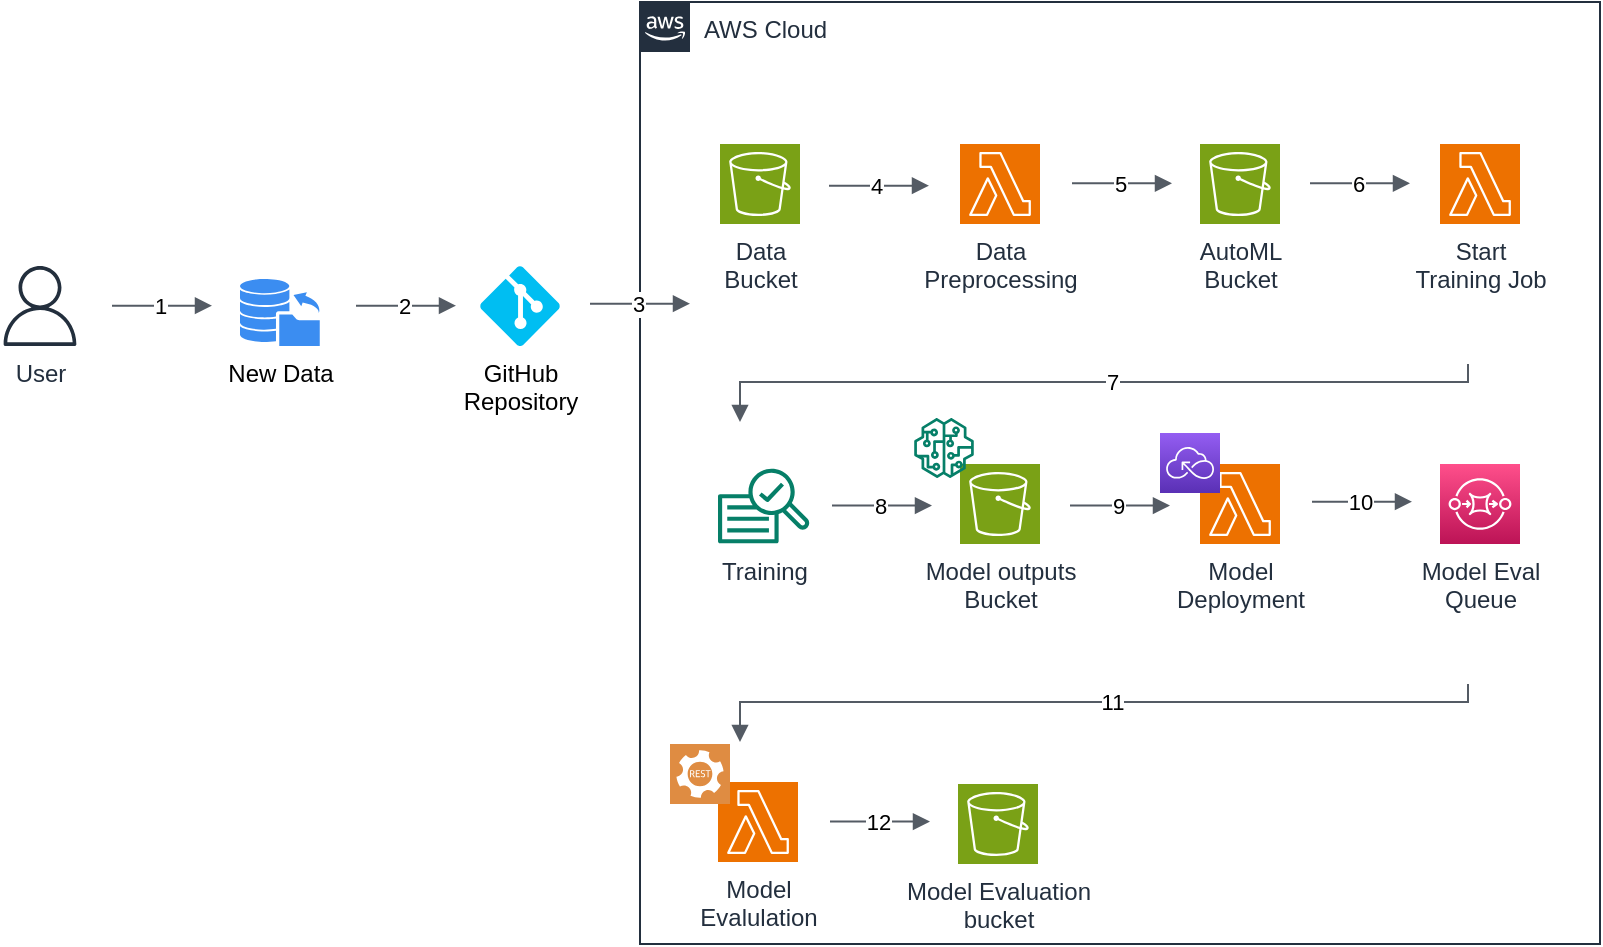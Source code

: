 <mxfile scale="1" border="10">
    <diagram name="Page-1" id="RgiJcN-K5QOPgX9-2OjE">
        <mxGraphModel dx="653" dy="659" grid="1" gridSize="10" guides="1" tooltips="1" connect="1" arrows="1" fold="1" page="1" pageScale="1" pageWidth="827" pageHeight="1169" background="#ffffff" math="0" shadow="0">
            <root>
                <mxCell id="0"/>
                <mxCell id="1" parent="0"/>
                <mxCell id="DqPEKb3I0cpiD67G2OCG-3" value="User" style="sketch=0;outlineConnect=0;fontColor=#232F3E;gradientColor=none;fillColor=#232F3D;strokeColor=none;dashed=0;verticalLabelPosition=bottom;verticalAlign=top;align=center;html=1;fontSize=12;fontStyle=0;aspect=fixed;pointerEvents=1;shape=mxgraph.aws4.user;" parent="1" vertex="1">
                    <mxGeometry x="120" y="221" width="40" height="40" as="geometry"/>
                </mxCell>
                <mxCell id="DqPEKb3I0cpiD67G2OCG-4" value="New Data" style="sketch=0;html=1;aspect=fixed;strokeColor=none;shadow=0;fillColor=#3B8DF1;verticalAlign=top;labelPosition=center;verticalLabelPosition=bottom;shape=mxgraph.gcp2.database_uploading" parent="1" vertex="1">
                    <mxGeometry x="240" y="227.4" width="40" height="33.6" as="geometry"/>
                </mxCell>
                <mxCell id="DqPEKb3I0cpiD67G2OCG-5" value="GitHub&lt;br&gt;Repository" style="verticalLabelPosition=bottom;html=1;verticalAlign=top;align=center;strokeColor=none;fillColor=#00BEF2;shape=mxgraph.azure.git_repository;aspect=fixed;" parent="1" vertex="1">
                    <mxGeometry x="360" y="221" width="40" height="40" as="geometry"/>
                </mxCell>
                <mxCell id="DqPEKb3I0cpiD67G2OCG-6" value="AWS Cloud" style="points=[[0,0],[0.25,0],[0.5,0],[0.75,0],[1,0],[1,0.25],[1,0.5],[1,0.75],[1,1],[0.75,1],[0.5,1],[0.25,1],[0,1],[0,0.75],[0,0.5],[0,0.25]];outlineConnect=0;gradientColor=none;html=1;whiteSpace=wrap;fontSize=12;fontStyle=0;container=1;pointerEvents=0;collapsible=0;recursiveResize=0;shape=mxgraph.aws4.group;grIcon=mxgraph.aws4.group_aws_cloud_alt;strokeColor=#232F3E;fillColor=none;verticalAlign=top;align=left;spacingLeft=30;fontColor=#232F3E;dashed=0;movable=1;resizable=1;rotatable=1;deletable=1;editable=1;connectable=1;" parent="1" vertex="1">
                    <mxGeometry x="440" y="89" width="480" height="471" as="geometry"/>
                </mxCell>
                <mxCell id="DqPEKb3I0cpiD67G2OCG-1" value="Data&lt;br&gt;Bucket" style="sketch=0;points=[[0,0,0],[0.25,0,0],[0.5,0,0],[0.75,0,0],[1,0,0],[0,1,0],[0.25,1,0],[0.5,1,0],[0.75,1,0],[1,1,0],[0,0.25,0],[0,0.5,0],[0,0.75,0],[1,0.25,0],[1,0.5,0],[1,0.75,0]];outlineConnect=0;fontColor=#232F3E;fillColor=#7AA116;strokeColor=#ffffff;dashed=0;verticalLabelPosition=bottom;verticalAlign=top;align=center;html=1;fontSize=12;fontStyle=0;aspect=fixed;shape=mxgraph.aws4.resourceIcon;resIcon=mxgraph.aws4.s3;" parent="DqPEKb3I0cpiD67G2OCG-6" vertex="1">
                    <mxGeometry x="40" y="71" width="40" height="40" as="geometry"/>
                </mxCell>
                <mxCell id="DqPEKb3I0cpiD67G2OCG-2" value="Data&lt;br&gt;Preprocessing" style="sketch=0;points=[[0,0,0],[0.25,0,0],[0.5,0,0],[0.75,0,0],[1,0,0],[0,1,0],[0.25,1,0],[0.5,1,0],[0.75,1,0],[1,1,0],[0,0.25,0],[0,0.5,0],[0,0.75,0],[1,0.25,0],[1,0.5,0],[1,0.75,0]];outlineConnect=0;fontColor=#232F3E;fillColor=#ED7100;strokeColor=#ffffff;dashed=0;verticalLabelPosition=bottom;verticalAlign=top;align=center;html=1;fontSize=12;fontStyle=0;aspect=fixed;shape=mxgraph.aws4.resourceIcon;resIcon=mxgraph.aws4.lambda;" parent="DqPEKb3I0cpiD67G2OCG-6" vertex="1">
                    <mxGeometry x="160" y="71" width="40" height="40" as="geometry"/>
                </mxCell>
                <mxCell id="DqPEKb3I0cpiD67G2OCG-16" value="" style="edgeStyle=orthogonalEdgeStyle;html=1;endArrow=block;elbow=vertical;startArrow=none;endFill=1;strokeColor=#545B64;rounded=0;" parent="DqPEKb3I0cpiD67G2OCG-6" edge="1">
                    <mxGeometry width="100" relative="1" as="geometry">
                        <mxPoint x="94.5" y="91.85" as="sourcePoint"/>
                        <mxPoint x="144.5" y="91.85" as="targetPoint"/>
                    </mxGeometry>
                </mxCell>
                <mxCell id="DqPEKb3I0cpiD67G2OCG-17" value="4" style="edgeLabel;html=1;align=center;verticalAlign=middle;resizable=0;points=[];" parent="DqPEKb3I0cpiD67G2OCG-16" vertex="1" connectable="0">
                    <mxGeometry x="-0.065" relative="1" as="geometry">
                        <mxPoint as="offset"/>
                    </mxGeometry>
                </mxCell>
                <mxCell id="2" value="AutoML&lt;br&gt;Bucket" style="sketch=0;points=[[0,0,0],[0.25,0,0],[0.5,0,0],[0.75,0,0],[1,0,0],[0,1,0],[0.25,1,0],[0.5,1,0],[0.75,1,0],[1,1,0],[0,0.25,0],[0,0.5,0],[0,0.75,0],[1,0.25,0],[1,0.5,0],[1,0.75,0]];outlineConnect=0;fontColor=#232F3E;fillColor=#7AA116;strokeColor=#ffffff;dashed=0;verticalLabelPosition=bottom;verticalAlign=top;align=center;html=1;fontSize=12;fontStyle=0;aspect=fixed;shape=mxgraph.aws4.resourceIcon;resIcon=mxgraph.aws4.s3;" parent="DqPEKb3I0cpiD67G2OCG-6" vertex="1">
                    <mxGeometry x="280" y="71" width="40" height="40" as="geometry"/>
                </mxCell>
                <mxCell id="5" value="Start&lt;br&gt;Training Job" style="sketch=0;points=[[0,0,0],[0.25,0,0],[0.5,0,0],[0.75,0,0],[1,0,0],[0,1,0],[0.25,1,0],[0.5,1,0],[0.75,1,0],[1,1,0],[0,0.25,0],[0,0.5,0],[0,0.75,0],[1,0.25,0],[1,0.5,0],[1,0.75,0]];outlineConnect=0;fontColor=#232F3E;fillColor=#ED7100;strokeColor=#ffffff;dashed=0;verticalLabelPosition=bottom;verticalAlign=top;align=center;html=1;fontSize=12;fontStyle=0;aspect=fixed;shape=mxgraph.aws4.resourceIcon;resIcon=mxgraph.aws4.lambda;" parent="DqPEKb3I0cpiD67G2OCG-6" vertex="1">
                    <mxGeometry x="400" y="71" width="40" height="40" as="geometry"/>
                </mxCell>
                <mxCell id="7" value="Training" style="sketch=0;outlineConnect=0;fontColor=#232F3E;gradientColor=none;fillColor=#067F68;strokeColor=none;dashed=0;verticalLabelPosition=bottom;verticalAlign=top;align=center;html=1;fontSize=12;fontStyle=0;aspect=fixed;pointerEvents=1;shape=mxgraph.aws4.sagemaker_train;" parent="DqPEKb3I0cpiD67G2OCG-6" vertex="1">
                    <mxGeometry x="39" y="233" width="45.6" height="38" as="geometry"/>
                </mxCell>
                <mxCell id="6" value="Model&lt;br&gt;Deployment" style="sketch=0;points=[[0,0,0],[0.25,0,0],[0.5,0,0],[0.75,0,0],[1,0,0],[0,1,0],[0.25,1,0],[0.5,1,0],[0.75,1,0],[1,1,0],[0,0.25,0],[0,0.5,0],[0,0.75,0],[1,0.25,0],[1,0.5,0],[1,0.75,0]];outlineConnect=0;fontColor=#232F3E;fillColor=#ED7100;strokeColor=#ffffff;dashed=0;verticalLabelPosition=bottom;verticalAlign=top;align=center;html=1;fontSize=12;fontStyle=0;aspect=fixed;shape=mxgraph.aws4.resourceIcon;resIcon=mxgraph.aws4.lambda;" parent="DqPEKb3I0cpiD67G2OCG-6" vertex="1">
                    <mxGeometry x="280" y="231" width="40" height="40" as="geometry"/>
                </mxCell>
                <mxCell id="10" value="" style="edgeStyle=orthogonalEdgeStyle;html=1;endArrow=block;elbow=vertical;startArrow=none;endFill=1;strokeColor=#545B64;rounded=0;" parent="DqPEKb3I0cpiD67G2OCG-6" edge="1">
                    <mxGeometry width="100" relative="1" as="geometry">
                        <mxPoint x="216" y="90.66" as="sourcePoint"/>
                        <mxPoint x="266" y="90.66" as="targetPoint"/>
                    </mxGeometry>
                </mxCell>
                <mxCell id="11" value="5" style="edgeLabel;html=1;align=center;verticalAlign=middle;resizable=0;points=[];" parent="10" vertex="1" connectable="0">
                    <mxGeometry x="-0.065" relative="1" as="geometry">
                        <mxPoint as="offset"/>
                    </mxGeometry>
                </mxCell>
                <mxCell id="13" value="" style="edgeStyle=orthogonalEdgeStyle;html=1;endArrow=block;elbow=vertical;startArrow=none;endFill=1;strokeColor=#545B64;rounded=0;" parent="DqPEKb3I0cpiD67G2OCG-6" edge="1">
                    <mxGeometry width="100" relative="1" as="geometry">
                        <mxPoint x="414.0" y="181.0" as="sourcePoint"/>
                        <mxPoint x="50" y="210" as="targetPoint"/>
                        <Array as="points">
                            <mxPoint x="414" y="190"/>
                            <mxPoint x="50" y="190"/>
                            <mxPoint x="50" y="210"/>
                        </Array>
                    </mxGeometry>
                </mxCell>
                <mxCell id="19" value="7" style="edgeLabel;html=1;align=center;verticalAlign=middle;resizable=0;points=[];" parent="13" vertex="1" connectable="0">
                    <mxGeometry x="-0.045" relative="1" as="geometry">
                        <mxPoint as="offset"/>
                    </mxGeometry>
                </mxCell>
                <mxCell id="15" value="" style="edgeStyle=orthogonalEdgeStyle;html=1;endArrow=block;elbow=vertical;startArrow=none;endFill=1;strokeColor=#545B64;rounded=0;" parent="DqPEKb3I0cpiD67G2OCG-6" edge="1">
                    <mxGeometry width="100" relative="1" as="geometry">
                        <mxPoint x="96" y="251.78" as="sourcePoint"/>
                        <mxPoint x="146" y="251.78" as="targetPoint"/>
                    </mxGeometry>
                </mxCell>
                <mxCell id="16" value="8" style="edgeLabel;html=1;align=center;verticalAlign=middle;resizable=0;points=[];" parent="15" vertex="1" connectable="0">
                    <mxGeometry x="-0.065" relative="1" as="geometry">
                        <mxPoint as="offset"/>
                    </mxGeometry>
                </mxCell>
                <mxCell id="9" value="Model outputs&lt;br&gt;Bucket" style="sketch=0;points=[[0,0,0],[0.25,0,0],[0.5,0,0],[0.75,0,0],[1,0,0],[0,1,0],[0.25,1,0],[0.5,1,0],[0.75,1,0],[1,1,0],[0,0.25,0],[0,0.5,0],[0,0.75,0],[1,0.25,0],[1,0.5,0],[1,0.75,0]];outlineConnect=0;fontColor=#232F3E;fillColor=#7AA116;strokeColor=#ffffff;dashed=0;verticalLabelPosition=bottom;verticalAlign=top;align=center;html=1;fontSize=12;fontStyle=0;aspect=fixed;shape=mxgraph.aws4.resourceIcon;resIcon=mxgraph.aws4.s3;" parent="DqPEKb3I0cpiD67G2OCG-6" vertex="1">
                    <mxGeometry x="160" y="231" width="40" height="40" as="geometry"/>
                </mxCell>
                <mxCell id="8" value="" style="sketch=0;outlineConnect=0;fontColor=#232F3E;gradientColor=none;fillColor=#067F68;strokeColor=none;dashed=0;verticalLabelPosition=bottom;verticalAlign=top;align=center;html=1;fontSize=12;fontStyle=0;aspect=fixed;pointerEvents=1;shape=mxgraph.aws4.sagemaker_model;" parent="DqPEKb3I0cpiD67G2OCG-6" vertex="1">
                    <mxGeometry x="137" y="208" width="30" height="30" as="geometry"/>
                </mxCell>
                <mxCell id="25" value="" style="sketch=0;points=[[0,0,0],[0.25,0,0],[0.5,0,0],[0.75,0,0],[1,0,0],[0,1,0],[0.25,1,0],[0.5,1,0],[0.75,1,0],[1,1,0],[0,0.25,0],[0,0.5,0],[0,0.75,0],[1,0.25,0],[1,0.5,0],[1,0.75,0]];outlineConnect=0;fontColor=#232F3E;gradientColor=#945DF2;gradientDirection=north;fillColor=#5A30B5;strokeColor=#ffffff;dashed=0;verticalLabelPosition=bottom;verticalAlign=top;align=center;html=1;fontSize=12;fontStyle=0;aspect=fixed;shape=mxgraph.aws4.resourceIcon;resIcon=mxgraph.aws4.serverless;" vertex="1" parent="DqPEKb3I0cpiD67G2OCG-6">
                    <mxGeometry x="260" y="215.5" width="30" height="30" as="geometry"/>
                </mxCell>
                <mxCell id="26" value="Model Eval&lt;br&gt;Queue" style="sketch=0;points=[[0,0,0],[0.25,0,0],[0.5,0,0],[0.75,0,0],[1,0,0],[0,1,0],[0.25,1,0],[0.5,1,0],[0.75,1,0],[1,1,0],[0,0.25,0],[0,0.5,0],[0,0.75,0],[1,0.25,0],[1,0.5,0],[1,0.75,0]];outlineConnect=0;fontColor=#232F3E;gradientColor=#FF4F8B;gradientDirection=north;fillColor=#BC1356;strokeColor=#ffffff;dashed=0;verticalLabelPosition=bottom;verticalAlign=top;align=center;html=1;fontSize=12;fontStyle=0;aspect=fixed;shape=mxgraph.aws4.resourceIcon;resIcon=mxgraph.aws4.sqs;" vertex="1" parent="DqPEKb3I0cpiD67G2OCG-6">
                    <mxGeometry x="400" y="231" width="40" height="40" as="geometry"/>
                </mxCell>
                <mxCell id="33" value="" style="edgeStyle=orthogonalEdgeStyle;html=1;endArrow=block;elbow=vertical;startArrow=none;endFill=1;strokeColor=#545B64;rounded=0;" edge="1" parent="DqPEKb3I0cpiD67G2OCG-6">
                    <mxGeometry width="100" relative="1" as="geometry">
                        <mxPoint x="336" y="249.84" as="sourcePoint"/>
                        <mxPoint x="386" y="249.84" as="targetPoint"/>
                    </mxGeometry>
                </mxCell>
                <mxCell id="34" value="10" style="edgeLabel;html=1;align=center;verticalAlign=middle;resizable=0;points=[];" vertex="1" connectable="0" parent="33">
                    <mxGeometry x="-0.065" relative="1" as="geometry">
                        <mxPoint as="offset"/>
                    </mxGeometry>
                </mxCell>
                <mxCell id="35" value="" style="edgeStyle=orthogonalEdgeStyle;html=1;endArrow=block;elbow=vertical;startArrow=none;endFill=1;strokeColor=#545B64;rounded=0;" edge="1" parent="DqPEKb3I0cpiD67G2OCG-6">
                    <mxGeometry width="100" relative="1" as="geometry">
                        <mxPoint x="414.0" y="341.0" as="sourcePoint"/>
                        <mxPoint x="50" y="370" as="targetPoint"/>
                        <Array as="points">
                            <mxPoint x="414" y="350"/>
                            <mxPoint x="50" y="350"/>
                            <mxPoint x="50" y="370"/>
                        </Array>
                    </mxGeometry>
                </mxCell>
                <mxCell id="36" value="11" style="edgeLabel;html=1;align=center;verticalAlign=middle;resizable=0;points=[];" vertex="1" connectable="0" parent="35">
                    <mxGeometry x="-0.045" relative="1" as="geometry">
                        <mxPoint as="offset"/>
                    </mxGeometry>
                </mxCell>
                <mxCell id="37" value="Model&lt;br&gt;Evalulation" style="sketch=0;points=[[0,0,0],[0.25,0,0],[0.5,0,0],[0.75,0,0],[1,0,0],[0,1,0],[0.25,1,0],[0.5,1,0],[0.75,1,0],[1,1,0],[0,0.25,0],[0,0.5,0],[0,0.75,0],[1,0.25,0],[1,0.5,0],[1,0.75,0]];outlineConnect=0;fontColor=#232F3E;fillColor=#ED7100;strokeColor=#ffffff;dashed=0;verticalLabelPosition=bottom;verticalAlign=top;align=center;html=1;fontSize=12;fontStyle=0;aspect=fixed;shape=mxgraph.aws4.resourceIcon;resIcon=mxgraph.aws4.lambda;" vertex="1" parent="DqPEKb3I0cpiD67G2OCG-6">
                    <mxGeometry x="39" y="390" width="40" height="40" as="geometry"/>
                </mxCell>
                <mxCell id="44" value="" style="sketch=0;pointerEvents=1;shadow=0;dashed=0;html=1;strokeColor=none;fillColor=#DF8C42;labelPosition=center;verticalLabelPosition=bottom;verticalAlign=top;align=center;outlineConnect=0;shape=mxgraph.veeam2.restful_api;aspect=fixed;" vertex="1" parent="DqPEKb3I0cpiD67G2OCG-6">
                    <mxGeometry x="15" y="371" width="30" height="30" as="geometry"/>
                </mxCell>
                <mxCell id="45" value="" style="edgeStyle=orthogonalEdgeStyle;html=1;endArrow=block;elbow=vertical;startArrow=none;endFill=1;strokeColor=#545B64;rounded=0;" edge="1" parent="DqPEKb3I0cpiD67G2OCG-6">
                    <mxGeometry width="100" relative="1" as="geometry">
                        <mxPoint x="95" y="409.76" as="sourcePoint"/>
                        <mxPoint x="145" y="409.76" as="targetPoint"/>
                    </mxGeometry>
                </mxCell>
                <mxCell id="46" value="12" style="edgeLabel;html=1;align=center;verticalAlign=middle;resizable=0;points=[];" vertex="1" connectable="0" parent="45">
                    <mxGeometry x="-0.065" relative="1" as="geometry">
                        <mxPoint as="offset"/>
                    </mxGeometry>
                </mxCell>
                <mxCell id="47" value="Model Evaluation&lt;br&gt;bucket" style="sketch=0;points=[[0,0,0],[0.25,0,0],[0.5,0,0],[0.75,0,0],[1,0,0],[0,1,0],[0.25,1,0],[0.5,1,0],[0.75,1,0],[1,1,0],[0,0.25,0],[0,0.5,0],[0,0.75,0],[1,0.25,0],[1,0.5,0],[1,0.75,0]];outlineConnect=0;fontColor=#232F3E;fillColor=#7AA116;strokeColor=#ffffff;dashed=0;verticalLabelPosition=bottom;verticalAlign=top;align=center;html=1;fontSize=12;fontStyle=0;aspect=fixed;shape=mxgraph.aws4.resourceIcon;resIcon=mxgraph.aws4.s3;" vertex="1" parent="DqPEKb3I0cpiD67G2OCG-6">
                    <mxGeometry x="159" y="391" width="40" height="40" as="geometry"/>
                </mxCell>
                <mxCell id="DqPEKb3I0cpiD67G2OCG-7" value="" style="edgeStyle=orthogonalEdgeStyle;html=1;endArrow=block;elbow=vertical;startArrow=none;endFill=1;strokeColor=#545B64;rounded=0;" parent="1" edge="1">
                    <mxGeometry width="100" relative="1" as="geometry">
                        <mxPoint x="176" y="240.85" as="sourcePoint"/>
                        <mxPoint x="226" y="240.85" as="targetPoint"/>
                    </mxGeometry>
                </mxCell>
                <mxCell id="DqPEKb3I0cpiD67G2OCG-10" value="1" style="edgeLabel;html=1;align=center;verticalAlign=middle;resizable=0;points=[];" parent="DqPEKb3I0cpiD67G2OCG-7" vertex="1" connectable="0">
                    <mxGeometry x="-0.034" relative="1" as="geometry">
                        <mxPoint as="offset"/>
                    </mxGeometry>
                </mxCell>
                <mxCell id="DqPEKb3I0cpiD67G2OCG-8" value="" style="edgeStyle=orthogonalEdgeStyle;html=1;endArrow=block;elbow=vertical;startArrow=none;endFill=1;strokeColor=#545B64;rounded=0;" parent="1" edge="1">
                    <mxGeometry width="100" relative="1" as="geometry">
                        <mxPoint x="298" y="240.85" as="sourcePoint"/>
                        <mxPoint x="348" y="240.85" as="targetPoint"/>
                    </mxGeometry>
                </mxCell>
                <mxCell id="DqPEKb3I0cpiD67G2OCG-11" value="2" style="edgeLabel;html=1;align=center;verticalAlign=middle;resizable=0;points=[];" parent="DqPEKb3I0cpiD67G2OCG-8" vertex="1" connectable="0">
                    <mxGeometry x="-0.065" relative="1" as="geometry">
                        <mxPoint as="offset"/>
                    </mxGeometry>
                </mxCell>
                <mxCell id="DqPEKb3I0cpiD67G2OCG-14" value="" style="edgeStyle=orthogonalEdgeStyle;html=1;endArrow=block;elbow=vertical;startArrow=none;endFill=1;strokeColor=#545B64;rounded=0;" parent="1" edge="1">
                    <mxGeometry width="100" relative="1" as="geometry">
                        <mxPoint x="415" y="239.85" as="sourcePoint"/>
                        <mxPoint x="465" y="239.85" as="targetPoint"/>
                    </mxGeometry>
                </mxCell>
                <mxCell id="DqPEKb3I0cpiD67G2OCG-15" value="3" style="edgeLabel;html=1;align=center;verticalAlign=middle;resizable=0;points=[];" parent="DqPEKb3I0cpiD67G2OCG-14" vertex="1" connectable="0">
                    <mxGeometry x="-0.065" relative="1" as="geometry">
                        <mxPoint as="offset"/>
                    </mxGeometry>
                </mxCell>
                <mxCell id="28" value="" style="edgeStyle=orthogonalEdgeStyle;html=1;endArrow=block;elbow=vertical;startArrow=none;endFill=1;strokeColor=#545B64;rounded=0;" edge="1" parent="1">
                    <mxGeometry width="100" relative="1" as="geometry">
                        <mxPoint x="775" y="179.66" as="sourcePoint"/>
                        <mxPoint x="825" y="179.66" as="targetPoint"/>
                    </mxGeometry>
                </mxCell>
                <mxCell id="29" value="6" style="edgeLabel;html=1;align=center;verticalAlign=middle;resizable=0;points=[];" vertex="1" connectable="0" parent="28">
                    <mxGeometry x="-0.065" relative="1" as="geometry">
                        <mxPoint as="offset"/>
                    </mxGeometry>
                </mxCell>
                <mxCell id="31" value="" style="edgeStyle=orthogonalEdgeStyle;html=1;endArrow=block;elbow=vertical;startArrow=none;endFill=1;strokeColor=#545B64;rounded=0;" edge="1" parent="1">
                    <mxGeometry width="100" relative="1" as="geometry">
                        <mxPoint x="655" y="340.78" as="sourcePoint"/>
                        <mxPoint x="705" y="340.78" as="targetPoint"/>
                    </mxGeometry>
                </mxCell>
                <mxCell id="32" value="9" style="edgeLabel;html=1;align=center;verticalAlign=middle;resizable=0;points=[];" vertex="1" connectable="0" parent="31">
                    <mxGeometry x="-0.065" relative="1" as="geometry">
                        <mxPoint as="offset"/>
                    </mxGeometry>
                </mxCell>
            </root>
        </mxGraphModel>
    </diagram>
</mxfile>

